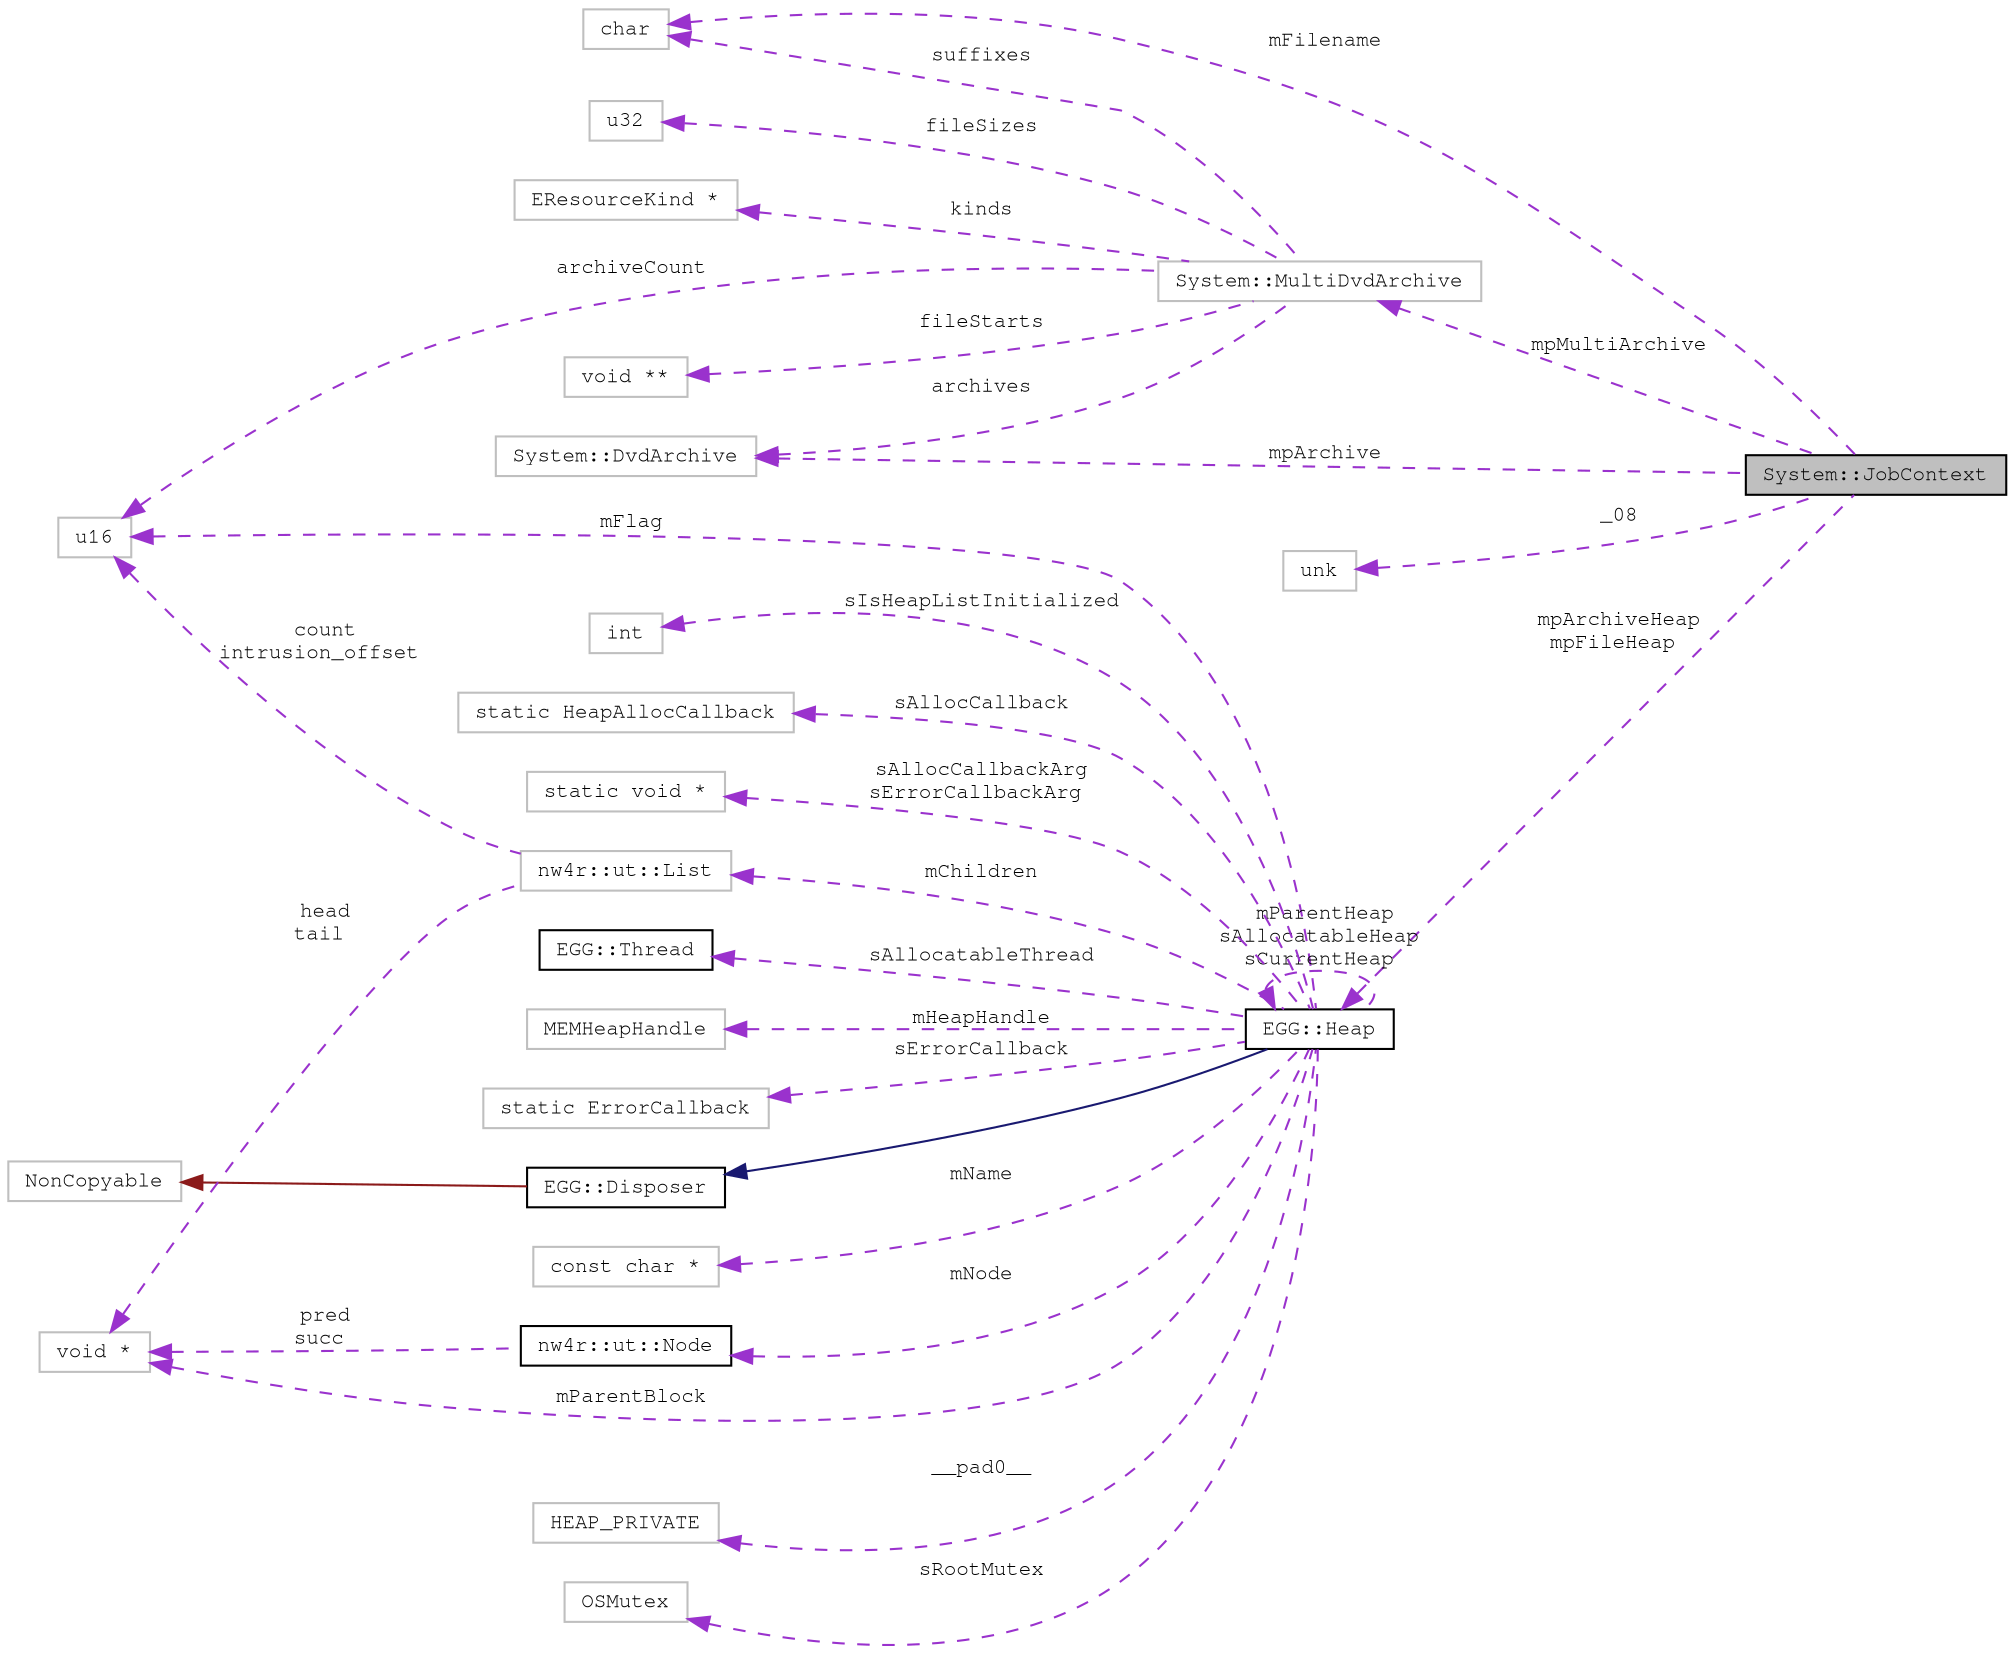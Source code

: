 digraph "System::JobContext"
{
 // LATEX_PDF_SIZE
  edge [fontname="FreeMono",fontsize="10",labelfontname="FreeMono",labelfontsize="10"];
  node [fontname="FreeMono",fontsize="10",shape=record];
  rankdir="LR";
  Node1 [label="System::JobContext",height=0.2,width=0.4,color="black", fillcolor="grey75", style="filled", fontcolor="black",tooltip=" "];
  Node2 -> Node1 [dir="back",color="darkorchid3",fontsize="10",style="dashed",label=" mpMultiArchive" ,fontname="FreeMono"];
  Node2 [label="System::MultiDvdArchive",height=0.2,width=0.4,color="grey75", fillcolor="white", style="filled",URL="$class_system_1_1_multi_dvd_archive.html",tooltip=" "];
  Node3 -> Node2 [dir="back",color="darkorchid3",fontsize="10",style="dashed",label=" archives" ,fontname="FreeMono"];
  Node3 [label="System::DvdArchive",height=0.2,width=0.4,color="grey75", fillcolor="white", style="filled",URL="$class_system_1_1_dvd_archive.html",tooltip=" "];
  Node4 -> Node2 [dir="back",color="darkorchid3",fontsize="10",style="dashed",label=" archiveCount" ,fontname="FreeMono"];
  Node4 [label="u16",height=0.2,width=0.4,color="grey75", fillcolor="white", style="filled",URL="$classu16.html",tooltip=" "];
  Node5 -> Node2 [dir="back",color="darkorchid3",fontsize="10",style="dashed",label=" fileSizes" ,fontname="FreeMono"];
  Node5 [label="u32",height=0.2,width=0.4,color="grey75", fillcolor="white", style="filled",tooltip=" "];
  Node6 -> Node2 [dir="back",color="darkorchid3",fontsize="10",style="dashed",label=" suffixes" ,fontname="FreeMono"];
  Node6 [label="char",height=0.2,width=0.4,color="grey75", fillcolor="white", style="filled",tooltip=" "];
  Node7 -> Node2 [dir="back",color="darkorchid3",fontsize="10",style="dashed",label=" fileStarts" ,fontname="FreeMono"];
  Node7 [label="void **",height=0.2,width=0.4,color="grey75", fillcolor="white", style="filled",tooltip=" "];
  Node8 -> Node2 [dir="back",color="darkorchid3",fontsize="10",style="dashed",label=" kinds" ,fontname="FreeMono"];
  Node8 [label="EResourceKind *",height=0.2,width=0.4,color="grey75", fillcolor="white", style="filled",tooltip=" "];
  Node3 -> Node1 [dir="back",color="darkorchid3",fontsize="10",style="dashed",label=" mpArchive" ,fontname="FreeMono"];
  Node9 -> Node1 [dir="back",color="darkorchid3",fontsize="10",style="dashed",label=" _08" ,fontname="FreeMono"];
  Node9 [label="unk",height=0.2,width=0.4,color="grey75", fillcolor="white", style="filled",tooltip=" "];
  Node6 -> Node1 [dir="back",color="darkorchid3",fontsize="10",style="dashed",label=" mFilename" ,fontname="FreeMono"];
  Node10 -> Node1 [dir="back",color="darkorchid3",fontsize="10",style="dashed",label=" mpArchiveHeap\nmpFileHeap" ,fontname="FreeMono"];
  Node10 [label="EGG::Heap",height=0.2,width=0.4,color="black", fillcolor="white", style="filled",URL="$class_e_g_g_1_1_heap.html",tooltip="Base Heap class."];
  Node11 -> Node10 [dir="back",color="midnightblue",fontsize="10",style="solid",fontname="FreeMono"];
  Node11 [label="EGG::Disposer",height=0.2,width=0.4,color="black", fillcolor="white", style="filled",URL="$class_e_g_g_1_1_disposer.html",tooltip="Base class for garbage-collected objects."];
  Node12 -> Node11 [dir="back",color="firebrick4",fontsize="10",style="solid",fontname="FreeMono"];
  Node12 [label="NonCopyable",height=0.2,width=0.4,color="grey75", fillcolor="white", style="filled",URL="$class_non_copyable.html",tooltip=" "];
  Node13 -> Node10 [dir="back",color="darkorchid3",fontsize="10",style="dashed",label=" __pad0__" ,fontname="FreeMono"];
  Node13 [label="HEAP_PRIVATE",height=0.2,width=0.4,color="grey75", fillcolor="white", style="filled",tooltip=" "];
  Node14 -> Node10 [dir="back",color="darkorchid3",fontsize="10",style="dashed",label=" sRootMutex" ,fontname="FreeMono"];
  Node14 [label="OSMutex",height=0.2,width=0.4,color="grey75", fillcolor="white", style="filled",tooltip=" "];
  Node10 -> Node10 [dir="back",color="darkorchid3",fontsize="10",style="dashed",label=" mParentHeap\nsAllocatableHeap\nsCurrentHeap" ,fontname="FreeMono"];
  Node15 -> Node10 [dir="back",color="darkorchid3",fontsize="10",style="dashed",label=" sIsHeapListInitialized" ,fontname="FreeMono"];
  Node15 [label="int",height=0.2,width=0.4,color="grey75", fillcolor="white", style="filled",tooltip=" "];
  Node16 -> Node10 [dir="back",color="darkorchid3",fontsize="10",style="dashed",label=" sErrorCallback" ,fontname="FreeMono"];
  Node16 [label="static ErrorCallback",height=0.2,width=0.4,color="grey75", fillcolor="white", style="filled",tooltip=" "];
  Node17 -> Node10 [dir="back",color="darkorchid3",fontsize="10",style="dashed",label=" sAllocCallback" ,fontname="FreeMono"];
  Node17 [label="static HeapAllocCallback",height=0.2,width=0.4,color="grey75", fillcolor="white", style="filled",tooltip=" "];
  Node18 -> Node10 [dir="back",color="darkorchid3",fontsize="10",style="dashed",label=" sAllocCallbackArg\nsErrorCallbackArg" ,fontname="FreeMono"];
  Node18 [label="static void *",height=0.2,width=0.4,color="grey75", fillcolor="white", style="filled",tooltip=" "];
  Node19 -> Node10 [dir="back",color="darkorchid3",fontsize="10",style="dashed",label=" sAllocatableThread" ,fontname="FreeMono"];
  Node19 [label="EGG::Thread",height=0.2,width=0.4,color="black", fillcolor="white", style="filled",URL="$class_e_g_g_1_1_thread.html",tooltip="Wrapper for OSThread."];
  Node20 -> Node10 [dir="back",color="darkorchid3",fontsize="10",style="dashed",label=" mHeapHandle" ,fontname="FreeMono"];
  Node20 [label="MEMHeapHandle",height=0.2,width=0.4,color="grey75", fillcolor="white", style="filled",tooltip=" "];
  Node21 -> Node10 [dir="back",color="darkorchid3",fontsize="10",style="dashed",label=" mParentBlock" ,fontname="FreeMono"];
  Node21 [label="void *",height=0.2,width=0.4,color="grey75", fillcolor="white", style="filled",tooltip=" "];
  Node4 -> Node10 [dir="back",color="darkorchid3",fontsize="10",style="dashed",label=" mFlag" ,fontname="FreeMono"];
  Node22 -> Node10 [dir="back",color="darkorchid3",fontsize="10",style="dashed",label=" mNode" ,fontname="FreeMono"];
  Node22 [label="nw4r::ut::Node",height=0.2,width=0.4,color="black", fillcolor="white", style="filled",URL="$structnw4r_1_1ut_1_1_node.html",tooltip="Bidirectional list node."];
  Node21 -> Node22 [dir="back",color="darkorchid3",fontsize="10",style="dashed",label=" pred\nsucc" ,fontname="FreeMono"];
  Node23 -> Node10 [dir="back",color="darkorchid3",fontsize="10",style="dashed",label=" mChildren" ,fontname="FreeMono"];
  Node23 [label="nw4r::ut::List",height=0.2,width=0.4,color="grey75", fillcolor="white", style="filled",URL="$structnw4r_1_1ut_1_1_list.html",tooltip=" "];
  Node21 -> Node23 [dir="back",color="darkorchid3",fontsize="10",style="dashed",label=" head\ntail" ,fontname="FreeMono"];
  Node4 -> Node23 [dir="back",color="darkorchid3",fontsize="10",style="dashed",label=" count\nintrusion_offset" ,fontname="FreeMono"];
  Node24 -> Node10 [dir="back",color="darkorchid3",fontsize="10",style="dashed",label=" mName" ,fontname="FreeMono"];
  Node24 [label="const char *",height=0.2,width=0.4,color="grey75", fillcolor="white", style="filled",tooltip=" "];
}
